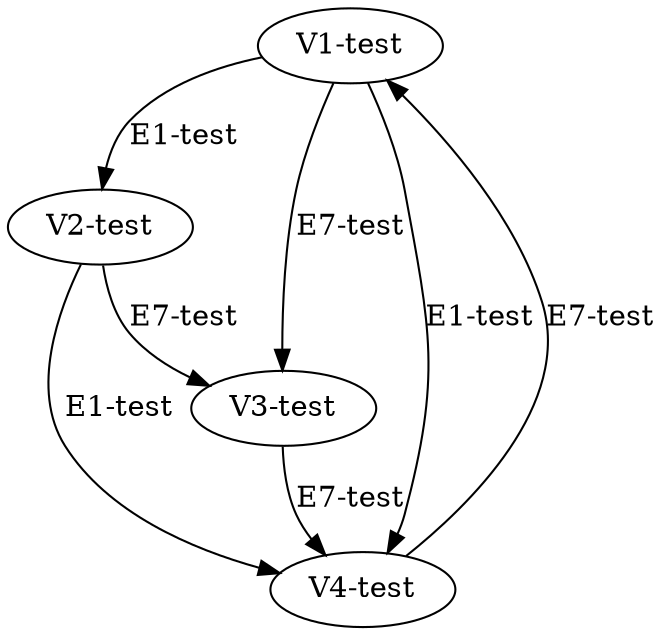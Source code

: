 digraph write_test_1 {
  // graph-vertices
  v1  [label="V1-test"];
  v2  [label="V2-test"];
  v3  [label="V3-test"];
  v4  [label="V4-test"];
  // graph-edges
  v1 -> v2  [label="E1-test"];
  v1 -> v3  [label="E7-test"];
  v1 -> v4  [label="E1-test"];
  v2 -> v3  [label="E7-test"];
  v2 -> v4  [label="E1-test"];
  v3 -> v4  [label="E7-test"];
  v4 -> v1  [label="E7-test"];
  // end-of-graph
}

